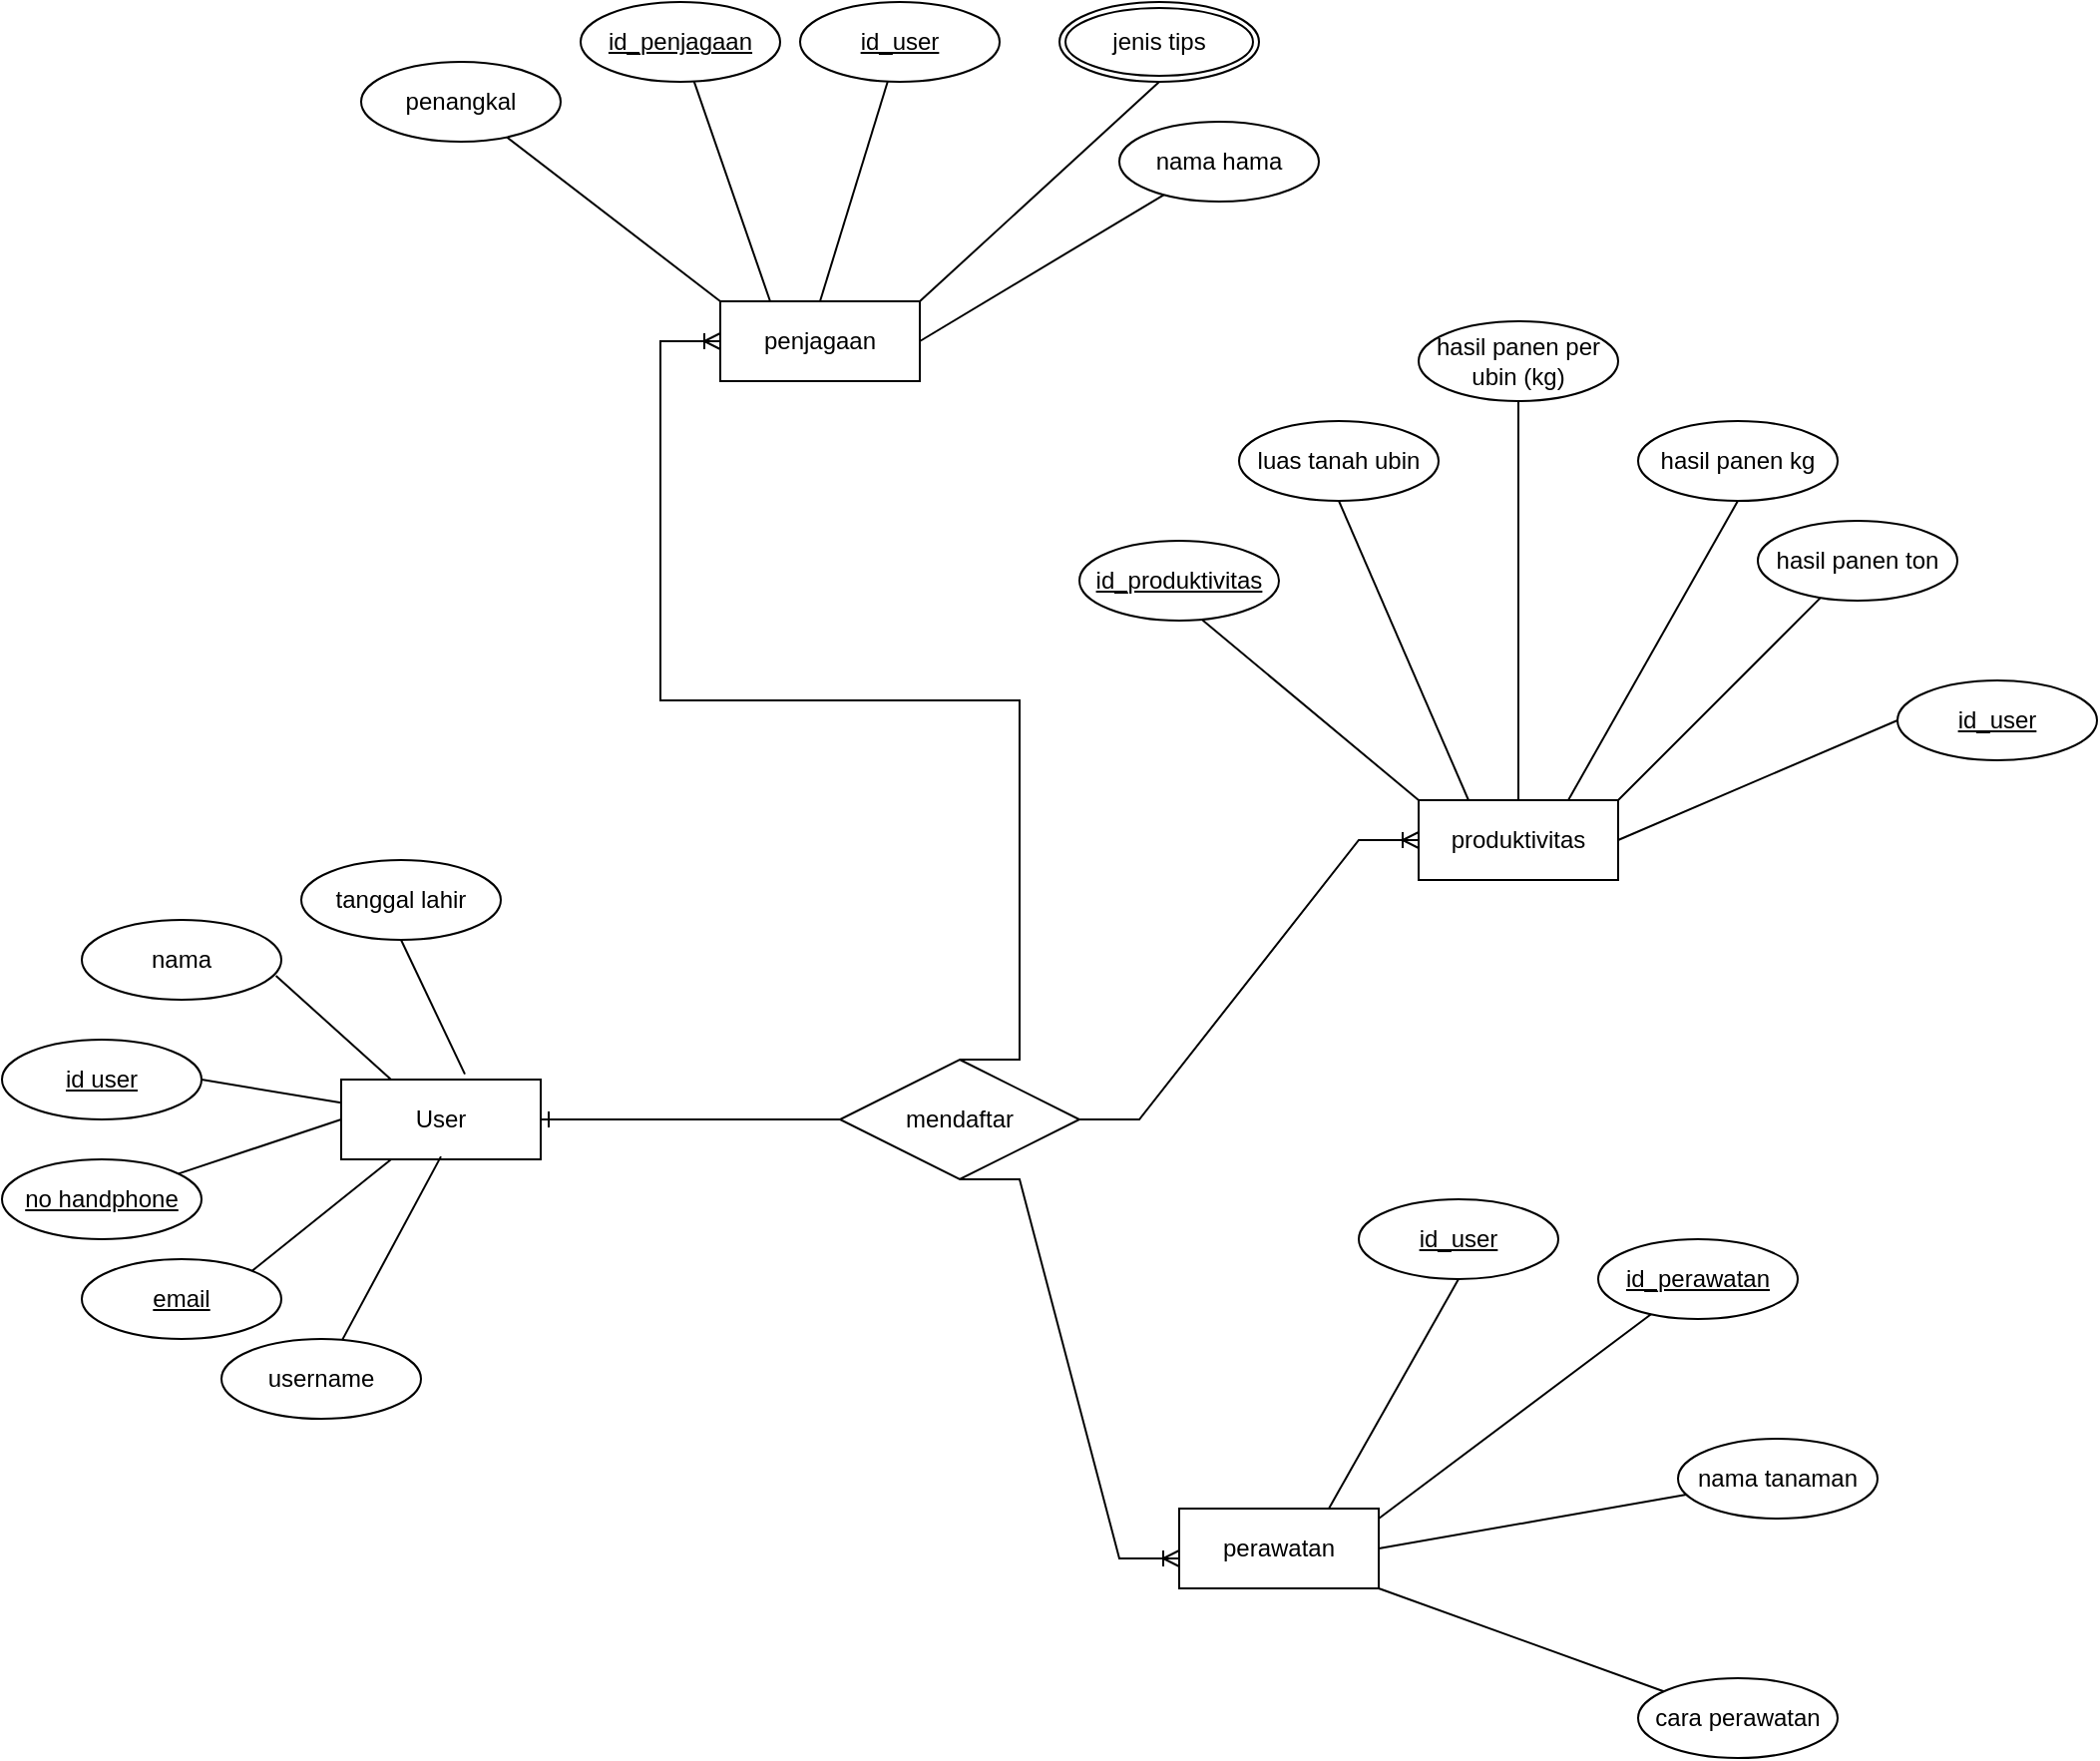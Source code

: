 <mxfile version="27.1.3">
  <diagram name="Page-1" id="0F6fi1nZjLuEXQu72_Sx">
    <mxGraphModel dx="2563" dy="1893" grid="1" gridSize="10" guides="1" tooltips="1" connect="1" arrows="1" fold="1" page="1" pageScale="1" pageWidth="1100" pageHeight="850" math="0" shadow="0">
      <root>
        <mxCell id="0" />
        <mxCell id="1" parent="0" />
        <mxCell id="apQnh0DDiQVyJaAQIJS3-1" value="User" style="whiteSpace=wrap;html=1;align=center;" parent="1" vertex="1">
          <mxGeometry x="230" y="160" width="100" height="40" as="geometry" />
        </mxCell>
        <mxCell id="apQnh0DDiQVyJaAQIJS3-2" value="nama" style="ellipse;whiteSpace=wrap;html=1;align=center;" parent="1" vertex="1">
          <mxGeometry x="100" y="80" width="100" height="40" as="geometry" />
        </mxCell>
        <mxCell id="apQnh0DDiQVyJaAQIJS3-3" value="tanggal lahir" style="ellipse;whiteSpace=wrap;html=1;align=center;" parent="1" vertex="1">
          <mxGeometry x="210" y="50" width="100" height="40" as="geometry" />
        </mxCell>
        <mxCell id="apQnh0DDiQVyJaAQIJS3-5" value="id user" style="ellipse;whiteSpace=wrap;html=1;align=center;fontStyle=4;" parent="1" vertex="1">
          <mxGeometry x="60" y="140" width="100" height="40" as="geometry" />
        </mxCell>
        <mxCell id="apQnh0DDiQVyJaAQIJS3-6" value="" style="endArrow=none;html=1;rounded=0;exitX=0.5;exitY=1;exitDx=0;exitDy=0;entryX=0.62;entryY=-0.067;entryDx=0;entryDy=0;entryPerimeter=0;" parent="1" source="apQnh0DDiQVyJaAQIJS3-3" target="apQnh0DDiQVyJaAQIJS3-1" edge="1">
          <mxGeometry relative="1" as="geometry">
            <mxPoint x="280" y="159.5" as="sourcePoint" />
            <mxPoint x="440" y="159.5" as="targetPoint" />
          </mxGeometry>
        </mxCell>
        <mxCell id="apQnh0DDiQVyJaAQIJS3-7" value="" style="endArrow=none;html=1;rounded=0;" parent="1" target="apQnh0DDiQVyJaAQIJS3-1" edge="1">
          <mxGeometry relative="1" as="geometry">
            <mxPoint x="160" y="160" as="sourcePoint" />
            <mxPoint x="320" y="160" as="targetPoint" />
          </mxGeometry>
        </mxCell>
        <mxCell id="apQnh0DDiQVyJaAQIJS3-8" value="" style="endArrow=none;html=1;rounded=0;entryX=0.25;entryY=0;entryDx=0;entryDy=0;exitX=0.973;exitY=0.7;exitDx=0;exitDy=0;exitPerimeter=0;" parent="1" source="apQnh0DDiQVyJaAQIJS3-2" target="apQnh0DDiQVyJaAQIJS3-1" edge="1">
          <mxGeometry relative="1" as="geometry">
            <mxPoint x="200" y="110" as="sourcePoint" />
            <mxPoint x="360" y="110" as="targetPoint" />
          </mxGeometry>
        </mxCell>
        <mxCell id="apQnh0DDiQVyJaAQIJS3-9" value="mendaftar" style="shape=rhombus;perimeter=rhombusPerimeter;whiteSpace=wrap;html=1;align=center;" parent="1" vertex="1">
          <mxGeometry x="480" y="150" width="120" height="60" as="geometry" />
        </mxCell>
        <mxCell id="apQnh0DDiQVyJaAQIJS3-10" value="" style="endArrow=none;html=1;rounded=0;entryX=0;entryY=0.5;entryDx=0;entryDy=0;" parent="1" source="apQnh0DDiQVyJaAQIJS3-11" target="apQnh0DDiQVyJaAQIJS3-1" edge="1">
          <mxGeometry relative="1" as="geometry">
            <mxPoint x="100" y="230" as="sourcePoint" />
            <mxPoint x="240" y="190" as="targetPoint" />
          </mxGeometry>
        </mxCell>
        <mxCell id="apQnh0DDiQVyJaAQIJS3-12" value="" style="endArrow=none;html=1;rounded=0;entryX=0;entryY=0.5;entryDx=0;entryDy=0;" parent="1" target="apQnh0DDiQVyJaAQIJS3-11" edge="1">
          <mxGeometry relative="1" as="geometry">
            <mxPoint x="100" y="230" as="sourcePoint" />
            <mxPoint x="230" y="180" as="targetPoint" />
          </mxGeometry>
        </mxCell>
        <mxCell id="apQnh0DDiQVyJaAQIJS3-11" value="no handphone" style="ellipse;whiteSpace=wrap;html=1;align=center;fontStyle=4;" parent="1" vertex="1">
          <mxGeometry x="60" y="200" width="100" height="40" as="geometry" />
        </mxCell>
        <mxCell id="apQnh0DDiQVyJaAQIJS3-14" value="email" style="ellipse;whiteSpace=wrap;html=1;align=center;fontStyle=4;" parent="1" vertex="1">
          <mxGeometry x="100" y="250" width="100" height="40" as="geometry" />
        </mxCell>
        <mxCell id="apQnh0DDiQVyJaAQIJS3-16" value="" style="endArrow=none;html=1;rounded=0;exitX=1;exitY=0;exitDx=0;exitDy=0;" parent="1" source="apQnh0DDiQVyJaAQIJS3-14" target="apQnh0DDiQVyJaAQIJS3-1" edge="1">
          <mxGeometry relative="1" as="geometry">
            <mxPoint x="480" y="280" as="sourcePoint" />
            <mxPoint x="640" y="280" as="targetPoint" />
          </mxGeometry>
        </mxCell>
        <mxCell id="_n2UhyZEc2JzjotXh90W-2" value="username" style="ellipse;whiteSpace=wrap;html=1;align=center;" parent="1" vertex="1">
          <mxGeometry x="170" y="290" width="100" height="40" as="geometry" />
        </mxCell>
        <mxCell id="_n2UhyZEc2JzjotXh90W-3" value="" style="endArrow=none;html=1;rounded=0;" parent="1" target="_n2UhyZEc2JzjotXh90W-2" edge="1">
          <mxGeometry relative="1" as="geometry">
            <mxPoint x="280" y="198.57" as="sourcePoint" />
            <mxPoint x="440" y="198.57" as="targetPoint" />
          </mxGeometry>
        </mxCell>
        <mxCell id="OTAo-2CdFp0DDdpfah27-17" value="" style="edgeStyle=entityRelationEdgeStyle;fontSize=12;html=1;endArrow=ERone;endFill=1;rounded=0;entryX=1;entryY=0.5;entryDx=0;entryDy=0;exitX=0;exitY=0.5;exitDx=0;exitDy=0;" edge="1" parent="1" source="apQnh0DDiQVyJaAQIJS3-9" target="apQnh0DDiQVyJaAQIJS3-1">
          <mxGeometry width="100" height="100" relative="1" as="geometry">
            <mxPoint x="460" y="250" as="sourcePoint" />
            <mxPoint x="560" y="150" as="targetPoint" />
          </mxGeometry>
        </mxCell>
        <mxCell id="OTAo-2CdFp0DDdpfah27-18" value="" style="edgeStyle=entityRelationEdgeStyle;fontSize=12;html=1;endArrow=ERoneToMany;rounded=0;exitX=1;exitY=0.5;exitDx=0;exitDy=0;" edge="1" parent="1" source="apQnh0DDiQVyJaAQIJS3-9">
          <mxGeometry width="100" height="100" relative="1" as="geometry">
            <mxPoint x="750" y="280" as="sourcePoint" />
            <mxPoint x="770" y="40" as="targetPoint" />
          </mxGeometry>
        </mxCell>
        <mxCell id="OTAo-2CdFp0DDdpfah27-19" value="produktivitas" style="whiteSpace=wrap;html=1;align=center;" vertex="1" parent="1">
          <mxGeometry x="770" y="20" width="100" height="40" as="geometry" />
        </mxCell>
        <mxCell id="OTAo-2CdFp0DDdpfah27-20" value="" style="endArrow=none;html=1;rounded=0;exitX=0;exitY=0;exitDx=0;exitDy=0;" edge="1" parent="1" source="OTAo-2CdFp0DDdpfah27-19">
          <mxGeometry relative="1" as="geometry">
            <mxPoint x="790" y="20" as="sourcePoint" />
            <mxPoint x="650" y="-80" as="targetPoint" />
          </mxGeometry>
        </mxCell>
        <mxCell id="OTAo-2CdFp0DDdpfah27-22" value="id_produktivitas" style="ellipse;whiteSpace=wrap;html=1;align=center;fontStyle=4;" vertex="1" parent="1">
          <mxGeometry x="600" y="-110" width="100" height="40" as="geometry" />
        </mxCell>
        <mxCell id="OTAo-2CdFp0DDdpfah27-24" value="luas tanah ubin" style="ellipse;whiteSpace=wrap;html=1;align=center;" vertex="1" parent="1">
          <mxGeometry x="680" y="-170" width="100" height="40" as="geometry" />
        </mxCell>
        <mxCell id="OTAo-2CdFp0DDdpfah27-26" value="" style="endArrow=none;html=1;rounded=0;exitX=0.5;exitY=1;exitDx=0;exitDy=0;entryX=0.25;entryY=0;entryDx=0;entryDy=0;" edge="1" parent="1" source="OTAo-2CdFp0DDdpfah27-24" target="OTAo-2CdFp0DDdpfah27-19">
          <mxGeometry relative="1" as="geometry">
            <mxPoint x="790" y="-100" as="sourcePoint" />
            <mxPoint x="950" y="-100" as="targetPoint" />
          </mxGeometry>
        </mxCell>
        <mxCell id="OTAo-2CdFp0DDdpfah27-27" value="" style="endArrow=none;html=1;rounded=0;exitX=0.5;exitY=0;exitDx=0;exitDy=0;" edge="1" parent="1" source="OTAo-2CdFp0DDdpfah27-19">
          <mxGeometry relative="1" as="geometry">
            <mxPoint x="820" y="10" as="sourcePoint" />
            <mxPoint x="820" y="-190" as="targetPoint" />
          </mxGeometry>
        </mxCell>
        <mxCell id="OTAo-2CdFp0DDdpfah27-28" value="hasil panen per ubin (kg)" style="ellipse;whiteSpace=wrap;html=1;align=center;" vertex="1" parent="1">
          <mxGeometry x="770" y="-220" width="100" height="40" as="geometry" />
        </mxCell>
        <mxCell id="OTAo-2CdFp0DDdpfah27-29" value="hasil panen kg" style="ellipse;whiteSpace=wrap;html=1;align=center;" vertex="1" parent="1">
          <mxGeometry x="880" y="-170" width="100" height="40" as="geometry" />
        </mxCell>
        <mxCell id="OTAo-2CdFp0DDdpfah27-30" value="" style="endArrow=none;html=1;rounded=0;exitX=0.75;exitY=0;exitDx=0;exitDy=0;entryX=0.5;entryY=1;entryDx=0;entryDy=0;" edge="1" parent="1" source="OTAo-2CdFp0DDdpfah27-19" target="OTAo-2CdFp0DDdpfah27-29">
          <mxGeometry relative="1" as="geometry">
            <mxPoint x="970" y="-120" as="sourcePoint" />
            <mxPoint x="1130" y="-120" as="targetPoint" />
          </mxGeometry>
        </mxCell>
        <mxCell id="OTAo-2CdFp0DDdpfah27-31" value="" style="endArrow=none;html=1;rounded=0;exitX=1;exitY=0;exitDx=0;exitDy=0;" edge="1" parent="1" source="OTAo-2CdFp0DDdpfah27-19" target="OTAo-2CdFp0DDdpfah27-32">
          <mxGeometry relative="1" as="geometry">
            <mxPoint x="970" y="-100" as="sourcePoint" />
            <mxPoint x="1010" y="-90" as="targetPoint" />
          </mxGeometry>
        </mxCell>
        <mxCell id="OTAo-2CdFp0DDdpfah27-32" value="hasil panen ton" style="ellipse;whiteSpace=wrap;html=1;align=center;" vertex="1" parent="1">
          <mxGeometry x="940" y="-120" width="100" height="40" as="geometry" />
        </mxCell>
        <mxCell id="OTAo-2CdFp0DDdpfah27-34" value="" style="edgeStyle=entityRelationEdgeStyle;fontSize=12;html=1;endArrow=ERoneToMany;rounded=0;exitX=0.5;exitY=1;exitDx=0;exitDy=0;" edge="1" parent="1" source="apQnh0DDiQVyJaAQIJS3-9">
          <mxGeometry width="100" height="100" relative="1" as="geometry">
            <mxPoint x="550" y="210" as="sourcePoint" />
            <mxPoint x="650" y="400" as="targetPoint" />
          </mxGeometry>
        </mxCell>
        <mxCell id="OTAo-2CdFp0DDdpfah27-35" value="perawatan" style="whiteSpace=wrap;html=1;align=center;" vertex="1" parent="1">
          <mxGeometry x="650" y="375" width="100" height="40" as="geometry" />
        </mxCell>
        <mxCell id="OTAo-2CdFp0DDdpfah27-36" value="id_perawatan" style="ellipse;whiteSpace=wrap;html=1;align=center;fontStyle=4;" vertex="1" parent="1">
          <mxGeometry x="860" y="240" width="100" height="40" as="geometry" />
        </mxCell>
        <mxCell id="OTAo-2CdFp0DDdpfah27-37" value="" style="endArrow=none;html=1;rounded=0;" edge="1" parent="1" target="OTAo-2CdFp0DDdpfah27-36">
          <mxGeometry relative="1" as="geometry">
            <mxPoint x="750" y="380" as="sourcePoint" />
            <mxPoint x="900" y="290" as="targetPoint" />
          </mxGeometry>
        </mxCell>
        <mxCell id="OTAo-2CdFp0DDdpfah27-38" value="nama tanaman" style="ellipse;whiteSpace=wrap;html=1;align=center;" vertex="1" parent="1">
          <mxGeometry x="900" y="340" width="100" height="40" as="geometry" />
        </mxCell>
        <mxCell id="OTAo-2CdFp0DDdpfah27-39" value="" style="endArrow=none;html=1;rounded=0;exitX=1;exitY=0.5;exitDx=0;exitDy=0;" edge="1" parent="1" source="OTAo-2CdFp0DDdpfah27-35" target="OTAo-2CdFp0DDdpfah27-38">
          <mxGeometry relative="1" as="geometry">
            <mxPoint x="740" y="290" as="sourcePoint" />
            <mxPoint x="900" y="290" as="targetPoint" />
          </mxGeometry>
        </mxCell>
        <mxCell id="OTAo-2CdFp0DDdpfah27-40" value="" style="endArrow=none;html=1;rounded=0;exitX=1;exitY=1;exitDx=0;exitDy=0;" edge="1" parent="1" source="OTAo-2CdFp0DDdpfah27-35" target="OTAo-2CdFp0DDdpfah27-41">
          <mxGeometry relative="1" as="geometry">
            <mxPoint x="800" y="180" as="sourcePoint" />
            <mxPoint x="810" y="230" as="targetPoint" />
          </mxGeometry>
        </mxCell>
        <mxCell id="OTAo-2CdFp0DDdpfah27-41" value="cara perawatan" style="ellipse;whiteSpace=wrap;html=1;align=center;" vertex="1" parent="1">
          <mxGeometry x="880" y="460" width="100" height="40" as="geometry" />
        </mxCell>
        <mxCell id="OTAo-2CdFp0DDdpfah27-42" value="id_user" style="ellipse;whiteSpace=wrap;html=1;align=center;fontStyle=4;" vertex="1" parent="1">
          <mxGeometry x="740" y="220" width="100" height="40" as="geometry" />
        </mxCell>
        <mxCell id="OTAo-2CdFp0DDdpfah27-43" value="" style="endArrow=none;html=1;rounded=0;exitX=0.5;exitY=1;exitDx=0;exitDy=0;entryX=0.75;entryY=0;entryDx=0;entryDy=0;" edge="1" parent="1" source="OTAo-2CdFp0DDdpfah27-42" target="OTAo-2CdFp0DDdpfah27-35">
          <mxGeometry relative="1" as="geometry">
            <mxPoint x="670" y="240" as="sourcePoint" />
            <mxPoint x="830" y="240" as="targetPoint" />
          </mxGeometry>
        </mxCell>
        <mxCell id="OTAo-2CdFp0DDdpfah27-44" value="" style="endArrow=none;html=1;rounded=0;exitX=1;exitY=0.5;exitDx=0;exitDy=0;entryX=0;entryY=0.5;entryDx=0;entryDy=0;" edge="1" parent="1" source="OTAo-2CdFp0DDdpfah27-19" target="OTAo-2CdFp0DDdpfah27-46">
          <mxGeometry relative="1" as="geometry">
            <mxPoint x="950" y="20" as="sourcePoint" />
            <mxPoint x="1061.063" y="24.102" as="targetPoint" />
          </mxGeometry>
        </mxCell>
        <mxCell id="OTAo-2CdFp0DDdpfah27-46" value="id_user" style="ellipse;whiteSpace=wrap;html=1;align=center;fontStyle=4;" vertex="1" parent="1">
          <mxGeometry x="1010" y="-40" width="100" height="40" as="geometry" />
        </mxCell>
        <mxCell id="OTAo-2CdFp0DDdpfah27-48" value="" style="edgeStyle=entityRelationEdgeStyle;fontSize=12;html=1;endArrow=ERoneToMany;rounded=0;exitX=0.5;exitY=0;exitDx=0;exitDy=0;" edge="1" parent="1" source="apQnh0DDiQVyJaAQIJS3-9">
          <mxGeometry width="100" height="100" relative="1" as="geometry">
            <mxPoint x="540" y="340" as="sourcePoint" />
            <mxPoint x="420" y="-210" as="targetPoint" />
          </mxGeometry>
        </mxCell>
        <mxCell id="OTAo-2CdFp0DDdpfah27-49" value="penjagaan" style="whiteSpace=wrap;html=1;align=center;" vertex="1" parent="1">
          <mxGeometry x="420" y="-230" width="100" height="40" as="geometry" />
        </mxCell>
        <mxCell id="OTAo-2CdFp0DDdpfah27-50" value="" style="endArrow=none;html=1;rounded=0;exitX=0;exitY=0;exitDx=0;exitDy=0;" edge="1" parent="1" source="OTAo-2CdFp0DDdpfah27-49" target="OTAo-2CdFp0DDdpfah27-51">
          <mxGeometry relative="1" as="geometry">
            <mxPoint x="510" y="-270" as="sourcePoint" />
            <mxPoint x="370" y="-370" as="targetPoint" />
          </mxGeometry>
        </mxCell>
        <mxCell id="OTAo-2CdFp0DDdpfah27-51" value="penangkal" style="ellipse;whiteSpace=wrap;html=1;align=center;" vertex="1" parent="1">
          <mxGeometry x="240" y="-350" width="100" height="40" as="geometry" />
        </mxCell>
        <mxCell id="OTAo-2CdFp0DDdpfah27-52" value="" style="endArrow=none;html=1;rounded=0;exitX=0.25;exitY=0;exitDx=0;exitDy=0;" edge="1" parent="1" source="OTAo-2CdFp0DDdpfah27-49" target="OTAo-2CdFp0DDdpfah27-53">
          <mxGeometry relative="1" as="geometry">
            <mxPoint x="420" y="-460" as="sourcePoint" />
            <mxPoint x="470" y="-470" as="targetPoint" />
          </mxGeometry>
        </mxCell>
        <mxCell id="OTAo-2CdFp0DDdpfah27-53" value="id_penjagaan" style="ellipse;whiteSpace=wrap;html=1;align=center;fontStyle=4;" vertex="1" parent="1">
          <mxGeometry x="350" y="-380" width="100" height="40" as="geometry" />
        </mxCell>
        <mxCell id="OTAo-2CdFp0DDdpfah27-54" value="" style="endArrow=none;html=1;rounded=0;exitX=0.5;exitY=0;exitDx=0;exitDy=0;" edge="1" parent="1" source="OTAo-2CdFp0DDdpfah27-49" target="OTAo-2CdFp0DDdpfah27-55">
          <mxGeometry relative="1" as="geometry">
            <mxPoint x="650" y="-260" as="sourcePoint" />
            <mxPoint x="520" y="-380" as="targetPoint" />
          </mxGeometry>
        </mxCell>
        <mxCell id="OTAo-2CdFp0DDdpfah27-55" value="id_user" style="ellipse;whiteSpace=wrap;html=1;align=center;fontStyle=4;" vertex="1" parent="1">
          <mxGeometry x="460" y="-380" width="100" height="40" as="geometry" />
        </mxCell>
        <mxCell id="OTAo-2CdFp0DDdpfah27-56" value="" style="endArrow=none;html=1;rounded=0;exitX=1;exitY=0;exitDx=0;exitDy=0;entryX=0.5;entryY=1;entryDx=0;entryDy=0;" edge="1" parent="1" source="OTAo-2CdFp0DDdpfah27-49" target="OTAo-2CdFp0DDdpfah27-57">
          <mxGeometry relative="1" as="geometry">
            <mxPoint x="700" y="-260" as="sourcePoint" />
            <mxPoint x="620" y="-390" as="targetPoint" />
          </mxGeometry>
        </mxCell>
        <mxCell id="OTAo-2CdFp0DDdpfah27-57" value="jenis tips" style="ellipse;shape=doubleEllipse;margin=3;whiteSpace=wrap;html=1;align=center;" vertex="1" parent="1">
          <mxGeometry x="590" y="-380" width="100" height="40" as="geometry" />
        </mxCell>
        <mxCell id="OTAo-2CdFp0DDdpfah27-58" value="" style="endArrow=none;html=1;rounded=0;exitX=1;exitY=0.5;exitDx=0;exitDy=0;" edge="1" parent="1" source="OTAo-2CdFp0DDdpfah27-49" target="OTAo-2CdFp0DDdpfah27-59">
          <mxGeometry relative="1" as="geometry">
            <mxPoint x="590" y="-170" as="sourcePoint" />
            <mxPoint x="700" y="-300" as="targetPoint" />
          </mxGeometry>
        </mxCell>
        <mxCell id="OTAo-2CdFp0DDdpfah27-59" value="nama hama" style="ellipse;whiteSpace=wrap;html=1;align=center;" vertex="1" parent="1">
          <mxGeometry x="620" y="-320" width="100" height="40" as="geometry" />
        </mxCell>
      </root>
    </mxGraphModel>
  </diagram>
</mxfile>
